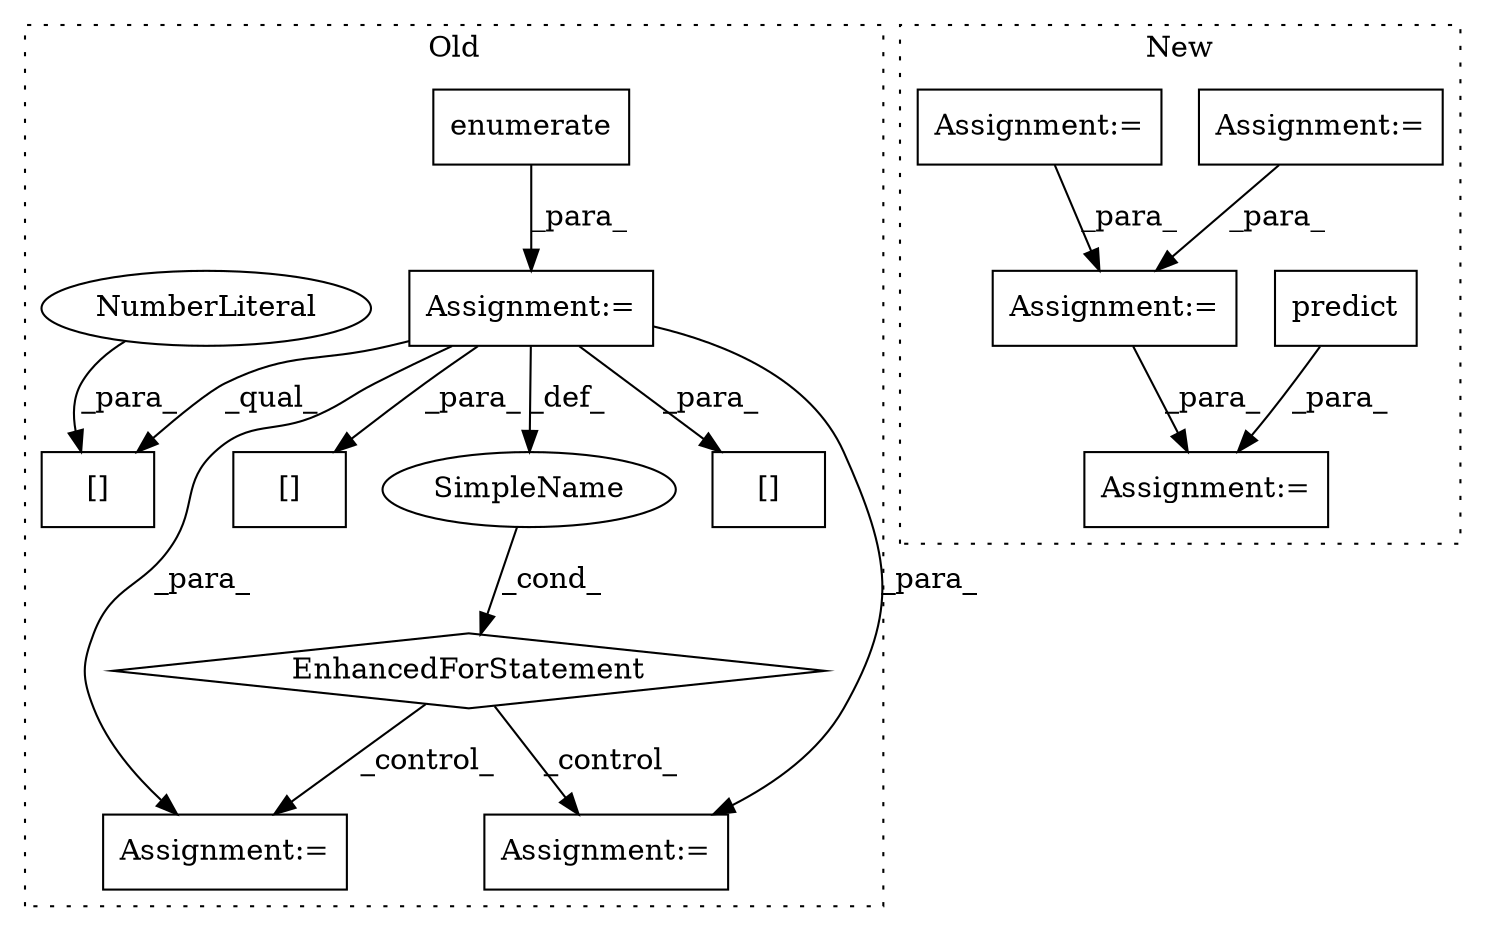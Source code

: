 digraph G {
subgraph cluster0 {
1 [label="EnhancedForStatement" a="70" s="1428,1519" l="64,2" shape="diamond"];
3 [label="Assignment:=" a="7" s="1428,1519" l="64,2" shape="box"];
5 [label="Assignment:=" a="7" s="1653" l="1" shape="box"];
6 [label="SimpleName" a="42" s="1496" l="1" shape="ellipse"];
7 [label="enumerate" a="32" s="1500,1518" l="10,1" shape="box"];
8 [label="[]" a="2" s="1591,1602" l="9,1" shape="box"];
9 [label="Assignment:=" a="7" s="1536" l="1" shape="box"];
10 [label="[]" a="2" s="1619,1633" l="13,1" shape="box"];
11 [label="NumberLiteral" a="34" s="1632" l="1" shape="ellipse"];
13 [label="[]" a="2" s="1724,1731" l="5,1" shape="box"];
label = "Old";
style="dotted";
}
subgraph cluster1 {
2 [label="predict" a="32" s="2395,2407" l="8,1" shape="box"];
4 [label="Assignment:=" a="7" s="2462" l="1" shape="box"];
12 [label="Assignment:=" a="7" s="2161" l="1" shape="box"];
14 [label="Assignment:=" a="7" s="2201" l="1" shape="box"];
15 [label="Assignment:=" a="7" s="2114" l="1" shape="box"];
label = "New";
style="dotted";
}
1 -> 9 [label="_control_"];
1 -> 5 [label="_control_"];
2 -> 4 [label="_para_"];
3 -> 6 [label="_def_"];
3 -> 9 [label="_para_"];
3 -> 10 [label="_qual_"];
3 -> 13 [label="_para_"];
3 -> 8 [label="_para_"];
3 -> 5 [label="_para_"];
6 -> 1 [label="_cond_"];
7 -> 3 [label="_para_"];
11 -> 10 [label="_para_"];
12 -> 14 [label="_para_"];
14 -> 4 [label="_para_"];
15 -> 14 [label="_para_"];
}